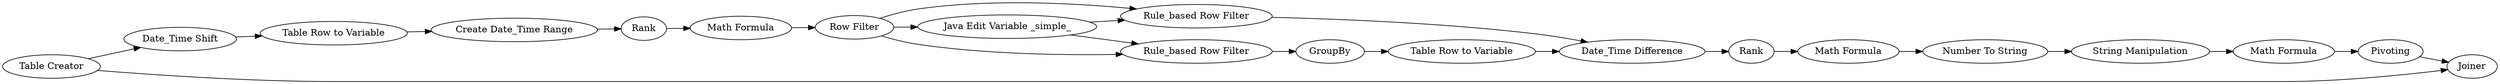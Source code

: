 digraph {
	1 [label="Table Creator"]
	6 [label="Table Row to Variable"]
	12 [label="Create Date_Time Range"]
	13 [label=Rank]
	16 [label="Date_Time Shift"]
	17 [label="Date_Time Difference"]
	18 [label="Math Formula"]
	19 [label="Math Formula"]
	20 [label="String Manipulation"]
	21 [label="Number To String"]
	22 [label="Row Filter"]
	23 [label="Math Formula"]
	24 [label=Pivoting]
	25 [label=Joiner]
	26 [label="Rule_based Row Filter"]
	27 [label="Java Edit Variable _simple_"]
	28 [label=Rank]
	29 [label=GroupBy]
	30 [label="Table Row to Variable"]
	31 [label="Rule_based Row Filter"]
	1 -> 16
	1 -> 25
	6 -> 12
	12 -> 13
	13 -> 18
	16 -> 6
	17 -> 28
	18 -> 22
	19 -> 21
	20 -> 23
	21 -> 20
	22 -> 31
	22 -> 26
	22 -> 27
	23 -> 24
	24 -> 25
	26 -> 17
	27 -> 26
	27 -> 31
	28 -> 19
	29 -> 30
	30 -> 17
	31 -> 29
	rankdir=LR
}
